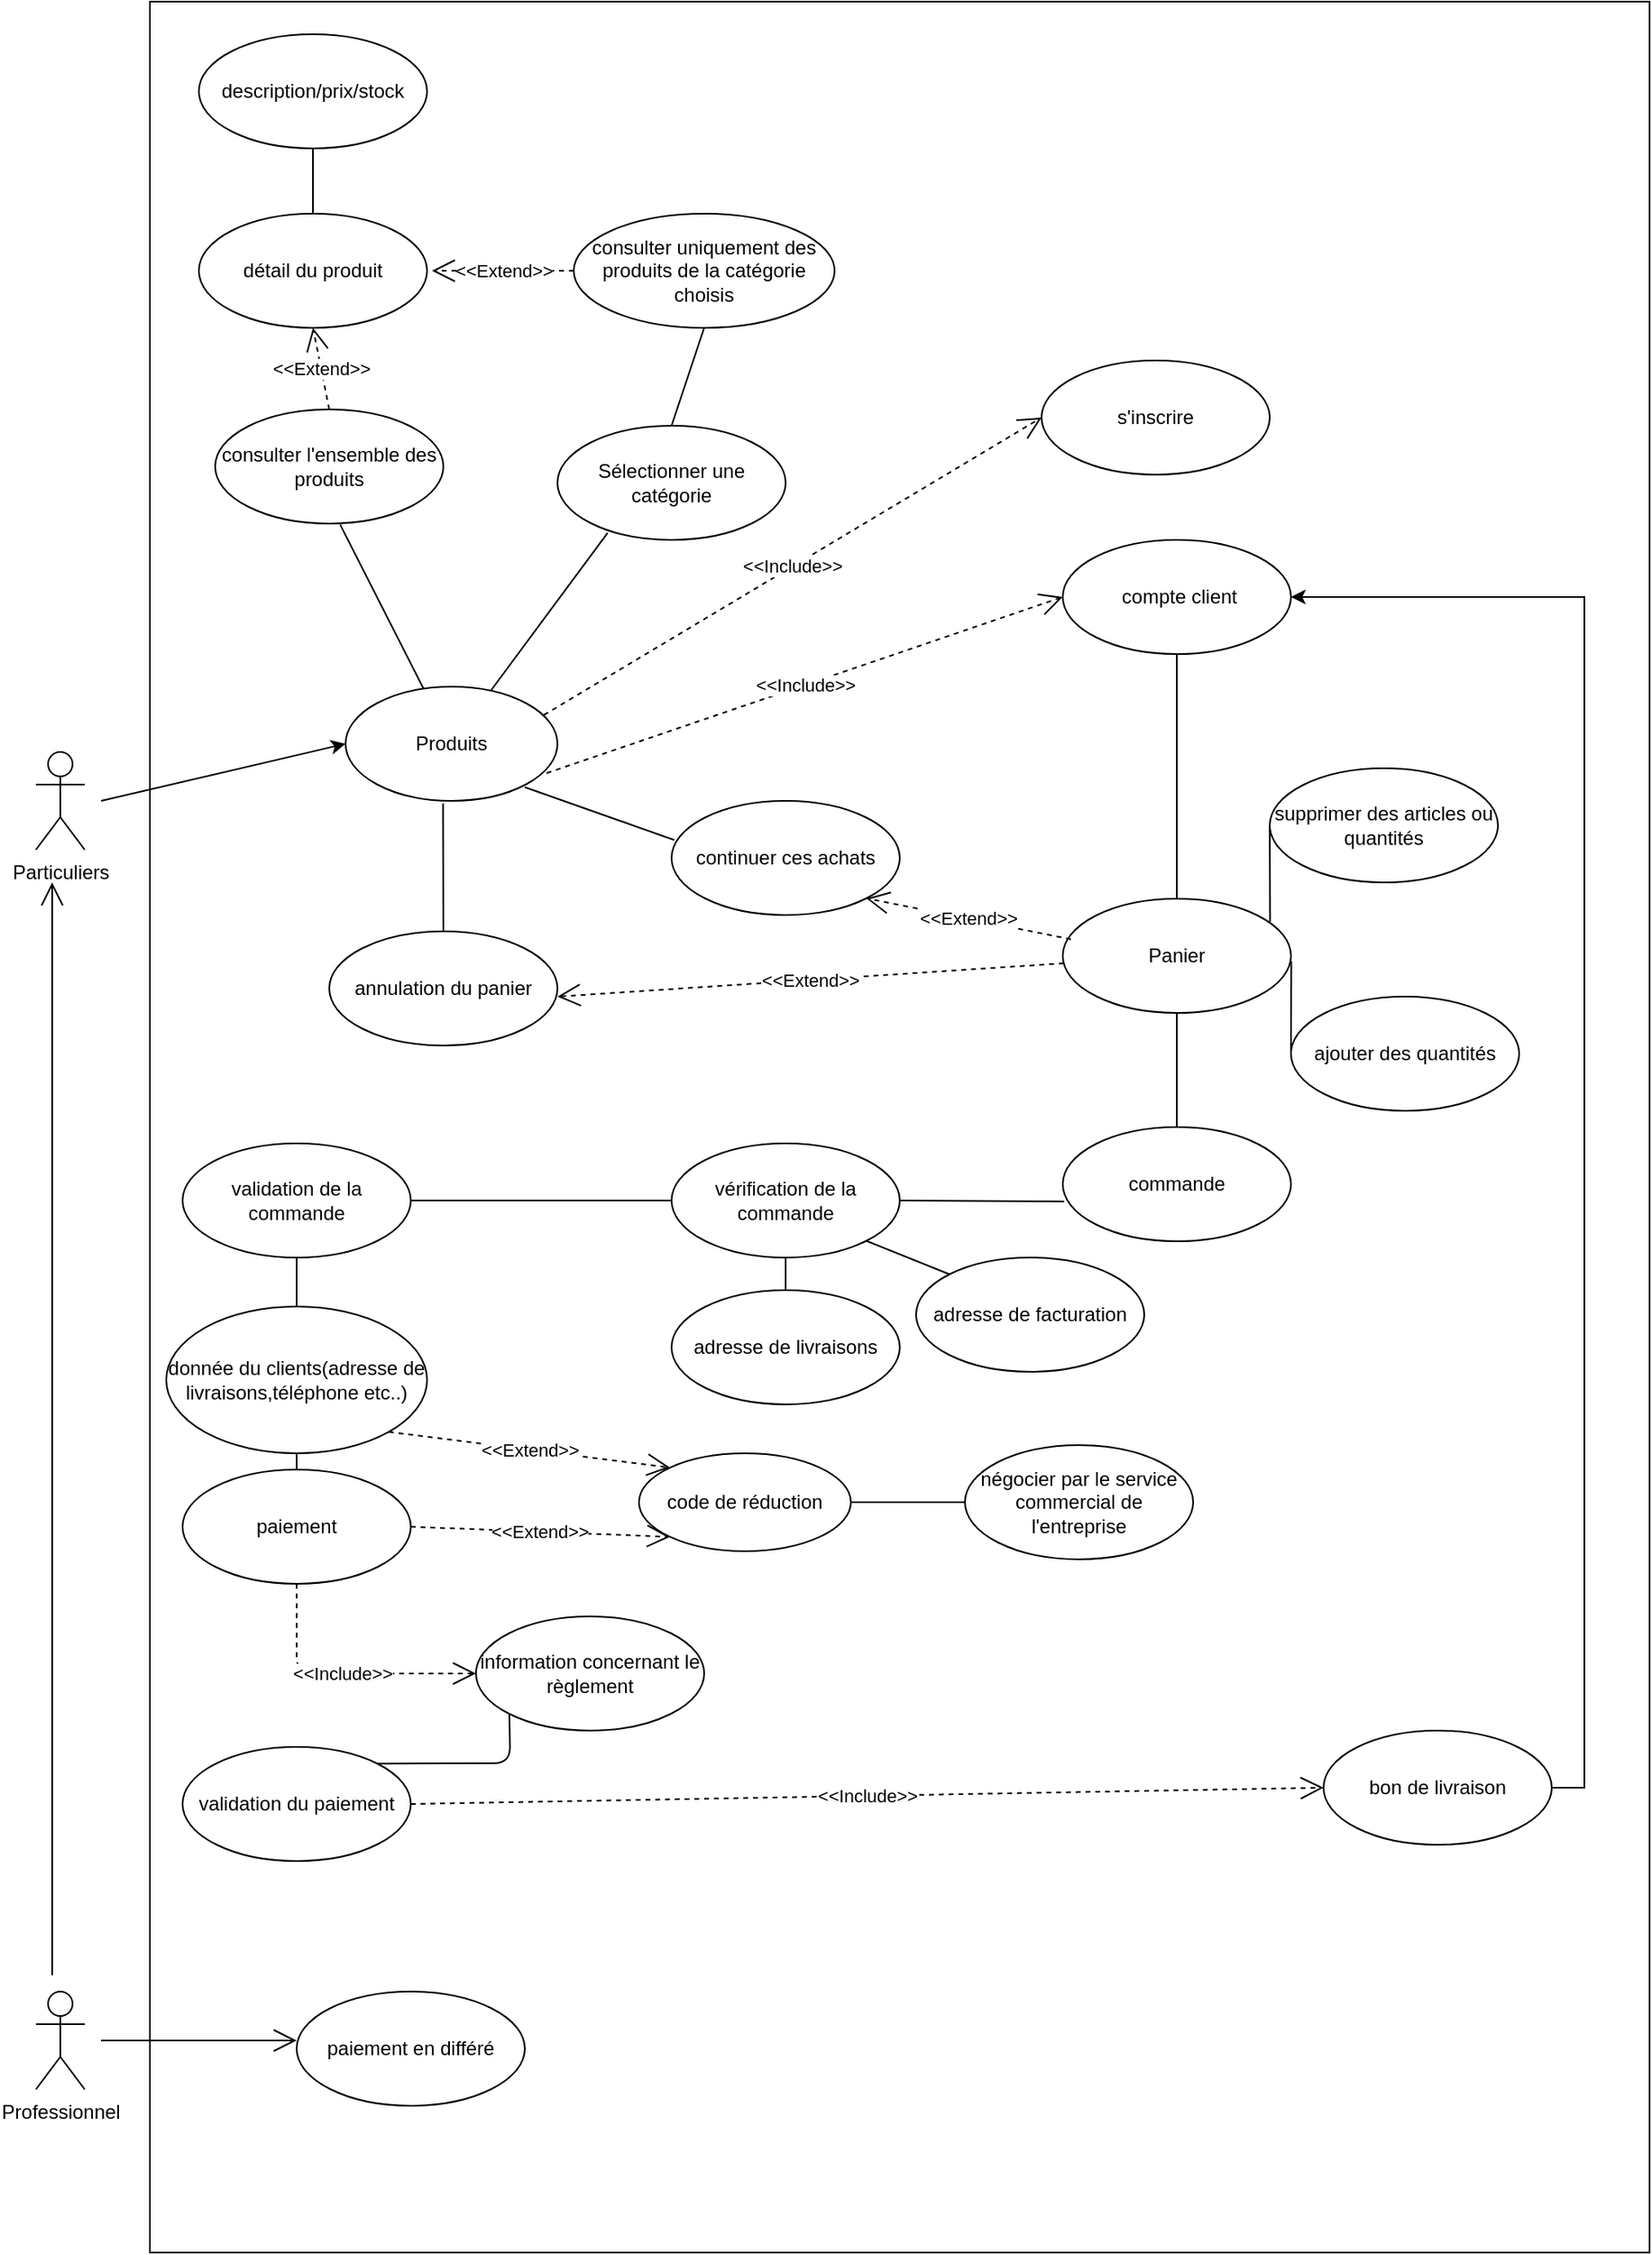 <mxfile version="12.9.10" type="device"><diagram id="ezW3k5cZXOJbxSEIH5pY" name="Page-1"><mxGraphModel dx="2770" dy="2492" grid="1" gridSize="10" guides="1" tooltips="1" connect="1" arrows="1" fold="1" page="1" pageScale="1" pageWidth="827" pageHeight="1169" math="0" shadow="0"><root><mxCell id="0"/><mxCell id="1" parent="0"/><mxCell id="_nfXdeubIaw1lWy6iMiu-1" value="Particuliers" style="shape=umlActor;verticalLabelPosition=bottom;labelBackgroundColor=#ffffff;verticalAlign=top;html=1;" parent="1" vertex="1"><mxGeometry x="70" y="100" width="30" height="60" as="geometry"/></mxCell><mxCell id="_nfXdeubIaw1lWy6iMiu-2" value="" style="html=1;" parent="1" vertex="1"><mxGeometry x="140" y="-360" width="920" height="1380" as="geometry"/></mxCell><mxCell id="_nfXdeubIaw1lWy6iMiu-3" value="Produits" style="ellipse;whiteSpace=wrap;html=1;" parent="1" vertex="1"><mxGeometry x="260" y="60" width="130" height="70" as="geometry"/></mxCell><mxCell id="_nfXdeubIaw1lWy6iMiu-4" value="" style="endArrow=classic;html=1;entryX=0;entryY=0.5;entryDx=0;entryDy=0;" parent="1" target="_nfXdeubIaw1lWy6iMiu-3" edge="1"><mxGeometry width="50" height="50" relative="1" as="geometry"><mxPoint x="110" y="130" as="sourcePoint"/><mxPoint x="160" y="80" as="targetPoint"/></mxGeometry></mxCell><mxCell id="_nfXdeubIaw1lWy6iMiu-6" value="&amp;nbsp;compte client" style="ellipse;whiteSpace=wrap;html=1;" parent="1" vertex="1"><mxGeometry x="700" y="-30" width="140" height="70" as="geometry"/></mxCell><mxCell id="_nfXdeubIaw1lWy6iMiu-7" value="commande" style="ellipse;whiteSpace=wrap;html=1;" parent="1" vertex="1"><mxGeometry x="700" y="330" width="140" height="70" as="geometry"/></mxCell><mxCell id="_nfXdeubIaw1lWy6iMiu-8" value="validation du paiement" style="ellipse;whiteSpace=wrap;html=1;" parent="1" vertex="1"><mxGeometry x="160" y="710" width="140" height="70" as="geometry"/></mxCell><mxCell id="Z5qcwUxOLNzAevDQ0uFx-30" style="edgeStyle=orthogonalEdgeStyle;rounded=0;orthogonalLoop=1;jettySize=auto;html=1;exitX=1;exitY=0.5;exitDx=0;exitDy=0;entryX=1;entryY=0.5;entryDx=0;entryDy=0;" edge="1" parent="1" source="_nfXdeubIaw1lWy6iMiu-9" target="_nfXdeubIaw1lWy6iMiu-6"><mxGeometry relative="1" as="geometry"/></mxCell><mxCell id="_nfXdeubIaw1lWy6iMiu-9" value="bon de livraison" style="ellipse;whiteSpace=wrap;html=1;" parent="1" vertex="1"><mxGeometry x="860" y="700" width="140" height="70" as="geometry"/></mxCell><mxCell id="_nfXdeubIaw1lWy6iMiu-10" value="Panier" style="ellipse;whiteSpace=wrap;html=1;" parent="1" vertex="1"><mxGeometry x="700" y="190" width="140" height="70" as="geometry"/></mxCell><mxCell id="_nfXdeubIaw1lWy6iMiu-12" value="&amp;lt;&amp;lt;Include&amp;gt;&amp;gt;" style="endArrow=open;endSize=12;dashed=1;html=1;exitX=0.949;exitY=0.757;exitDx=0;exitDy=0;exitPerimeter=0;entryX=0;entryY=0.5;entryDx=0;entryDy=0;" parent="1" source="_nfXdeubIaw1lWy6iMiu-3" edge="1" target="_nfXdeubIaw1lWy6iMiu-6"><mxGeometry width="160" relative="1" as="geometry"><mxPoint x="400" y="204.58" as="sourcePoint"/><mxPoint x="560" y="204.58" as="targetPoint"/></mxGeometry></mxCell><mxCell id="_nfXdeubIaw1lWy6iMiu-21" value="s'inscrire" style="ellipse;whiteSpace=wrap;html=1;" parent="1" vertex="1"><mxGeometry x="687" y="-140" width="140" height="70" as="geometry"/></mxCell><mxCell id="_nfXdeubIaw1lWy6iMiu-22" value="&amp;lt;&amp;lt;Include&amp;gt;&amp;gt;" style="endArrow=open;endSize=12;dashed=1;html=1;exitX=0.936;exitY=0.248;exitDx=0;exitDy=0;exitPerimeter=0;entryX=0;entryY=0.5;entryDx=0;entryDy=0;" parent="1" target="_nfXdeubIaw1lWy6iMiu-21" edge="1" source="_nfXdeubIaw1lWy6iMiu-3"><mxGeometry width="160" relative="1" as="geometry"><mxPoint x="383.37" y="118.41" as="sourcePoint"/><mxPoint x="560" y="170.0" as="targetPoint"/></mxGeometry></mxCell><mxCell id="_nfXdeubIaw1lWy6iMiu-24" value="" style="endArrow=none;html=1;entryX=0.5;entryY=0;entryDx=0;entryDy=0;exitX=0.5;exitY=1;exitDx=0;exitDy=0;" parent="1" target="_nfXdeubIaw1lWy6iMiu-10" edge="1" source="_nfXdeubIaw1lWy6iMiu-6"><mxGeometry width="50" height="50" relative="1" as="geometry"><mxPoint x="630" y="240" as="sourcePoint"/><mxPoint x="800" y="240" as="targetPoint"/></mxGeometry></mxCell><mxCell id="_nfXdeubIaw1lWy6iMiu-25" value="" style="endArrow=none;html=1;entryX=0.5;entryY=0;entryDx=0;entryDy=0;exitX=0.5;exitY=1;exitDx=0;exitDy=0;" parent="1" source="Z5qcwUxOLNzAevDQ0uFx-25" target="Z5qcwUxOLNzAevDQ0uFx-27" edge="1"><mxGeometry width="50" height="50" relative="1" as="geometry"><mxPoint x="310" y="370.0" as="sourcePoint"/><mxPoint x="480" y="370.0" as="targetPoint"/></mxGeometry></mxCell><mxCell id="_nfXdeubIaw1lWy6iMiu-26" value="&amp;lt;&amp;lt;Include&amp;gt;&amp;gt;" style="endArrow=open;endSize=12;dashed=1;html=1;exitX=1;exitY=0.5;exitDx=0;exitDy=0;entryX=0;entryY=0.5;entryDx=0;entryDy=0;" parent="1" source="_nfXdeubIaw1lWy6iMiu-8" target="_nfXdeubIaw1lWy6iMiu-9" edge="1"><mxGeometry width="160" relative="1" as="geometry"><mxPoint x="400.0" y="490" as="sourcePoint"/><mxPoint x="576.63" y="541.59" as="targetPoint"/></mxGeometry></mxCell><mxCell id="_nfXdeubIaw1lWy6iMiu-27" value="annulation du panier" style="ellipse;whiteSpace=wrap;html=1;" parent="1" vertex="1"><mxGeometry x="250" y="210" width="140" height="70" as="geometry"/></mxCell><mxCell id="_nfXdeubIaw1lWy6iMiu-30" value="" style="endArrow=none;html=1;exitX=0.46;exitY=1.023;exitDx=0;exitDy=0;exitPerimeter=0;entryX=0.5;entryY=0;entryDx=0;entryDy=0;" parent="1" source="_nfXdeubIaw1lWy6iMiu-3" target="_nfXdeubIaw1lWy6iMiu-27" edge="1"><mxGeometry width="50" height="50" relative="1" as="geometry"><mxPoint x="335" y="180" as="sourcePoint"/><mxPoint x="340" y="200" as="targetPoint"/></mxGeometry></mxCell><mxCell id="Z5qcwUxOLNzAevDQ0uFx-1" value="&amp;lt;&amp;lt;Extend&amp;gt;&amp;gt;" style="endArrow=open;endSize=12;dashed=1;html=1;entryX=0.5;entryY=1;entryDx=0;entryDy=0;" edge="1" parent="1" source="_nfXdeubIaw1lWy6iMiu-10"><mxGeometry width="160" relative="1" as="geometry"><mxPoint x="390" y="320" as="sourcePoint"/><mxPoint x="390" y="250" as="targetPoint"/></mxGeometry></mxCell><mxCell id="Z5qcwUxOLNzAevDQ0uFx-2" value="Professionnel" style="shape=umlActor;verticalLabelPosition=bottom;labelBackgroundColor=#ffffff;verticalAlign=top;html=1;outlineConnect=0;" vertex="1" parent="1"><mxGeometry x="70" y="860" width="30" height="60" as="geometry"/></mxCell><mxCell id="Z5qcwUxOLNzAevDQ0uFx-7" value="consulter l'ensemble des produits" style="ellipse;whiteSpace=wrap;html=1;" vertex="1" parent="1"><mxGeometry x="180" y="-110" width="140" height="70" as="geometry"/></mxCell><mxCell id="Z5qcwUxOLNzAevDQ0uFx-8" value="Sélectionner une catégorie" style="ellipse;whiteSpace=wrap;html=1;" vertex="1" parent="1"><mxGeometry x="390" y="-100" width="140" height="70" as="geometry"/></mxCell><mxCell id="Z5qcwUxOLNzAevDQ0uFx-9" value="" style="endArrow=none;html=1;exitX=0.548;exitY=1.01;exitDx=0;exitDy=0;exitPerimeter=0;" edge="1" parent="1" source="Z5qcwUxOLNzAevDQ0uFx-7" target="_nfXdeubIaw1lWy6iMiu-3"><mxGeometry width="50" height="50" relative="1" as="geometry"><mxPoint x="250.0" y="10.0" as="sourcePoint"/><mxPoint x="250.2" y="48.39" as="targetPoint"/></mxGeometry></mxCell><mxCell id="Z5qcwUxOLNzAevDQ0uFx-10" value="" style="endArrow=none;html=1;exitX=0.22;exitY=0.938;exitDx=0;exitDy=0;exitPerimeter=0;" edge="1" parent="1" source="Z5qcwUxOLNzAevDQ0uFx-8" target="_nfXdeubIaw1lWy6iMiu-3"><mxGeometry width="50" height="50" relative="1" as="geometry"><mxPoint x="400.0" y="10.0" as="sourcePoint"/><mxPoint x="400.2" y="48.39" as="targetPoint"/></mxGeometry></mxCell><mxCell id="Z5qcwUxOLNzAevDQ0uFx-11" value="supprimer des articles ou quantités" style="ellipse;whiteSpace=wrap;html=1;" vertex="1" parent="1"><mxGeometry x="827" y="110" width="140" height="70" as="geometry"/></mxCell><mxCell id="Z5qcwUxOLNzAevDQ0uFx-12" value="continuer ces achats" style="ellipse;whiteSpace=wrap;html=1;" vertex="1" parent="1"><mxGeometry x="460" y="130" width="140" height="70" as="geometry"/></mxCell><mxCell id="Z5qcwUxOLNzAevDQ0uFx-13" value="ajouter des quantités" style="ellipse;whiteSpace=wrap;html=1;" vertex="1" parent="1"><mxGeometry x="840" y="250" width="140" height="70" as="geometry"/></mxCell><mxCell id="Z5qcwUxOLNzAevDQ0uFx-14" value="&amp;lt;&amp;lt;Extend&amp;gt;&amp;gt;" style="endArrow=open;endSize=12;dashed=1;html=1;entryX=1;entryY=1;entryDx=0;entryDy=0;exitX=0.036;exitY=0.355;exitDx=0;exitDy=0;exitPerimeter=0;" edge="1" parent="1" source="_nfXdeubIaw1lWy6iMiu-10" target="Z5qcwUxOLNzAevDQ0uFx-12"><mxGeometry width="160" relative="1" as="geometry"><mxPoint x="570.066" y="220.0" as="sourcePoint"/><mxPoint x="410" y="223.48" as="targetPoint"/></mxGeometry></mxCell><mxCell id="Z5qcwUxOLNzAevDQ0uFx-16" value="" style="endArrow=none;html=1;exitX=0.46;exitY=1.023;exitDx=0;exitDy=0;exitPerimeter=0;entryX=0.012;entryY=0.343;entryDx=0;entryDy=0;entryPerimeter=0;" edge="1" parent="1" target="Z5qcwUxOLNzAevDQ0uFx-12"><mxGeometry width="50" height="50" relative="1" as="geometry"><mxPoint x="370.0" y="121.61" as="sourcePoint"/><mxPoint x="370.2" y="200" as="targetPoint"/></mxGeometry></mxCell><mxCell id="Z5qcwUxOLNzAevDQ0uFx-17" value="" style="endArrow=none;html=1;exitX=0;exitY=0.5;exitDx=0;exitDy=0;entryX=0.5;entryY=0;entryDx=0;entryDy=0;" edge="1" parent="1" source="Z5qcwUxOLNzAevDQ0uFx-13"><mxGeometry width="50" height="50" relative="1" as="geometry"><mxPoint x="840" y="150.0" as="sourcePoint"/><mxPoint x="840.2" y="228.39" as="targetPoint"/></mxGeometry></mxCell><mxCell id="Z5qcwUxOLNzAevDQ0uFx-18" value="" style="endArrow=none;html=1;exitX=0;exitY=0.5;exitDx=0;exitDy=0;entryX=0.5;entryY=0;entryDx=0;entryDy=0;" edge="1" parent="1" source="Z5qcwUxOLNzAevDQ0uFx-11"><mxGeometry width="50" height="50" relative="1" as="geometry"><mxPoint x="827" y="125.81" as="sourcePoint"/><mxPoint x="827.2" y="204.2" as="targetPoint"/></mxGeometry></mxCell><mxCell id="Z5qcwUxOLNzAevDQ0uFx-19" value="" style="endArrow=open;endFill=1;endSize=12;html=1;" edge="1" parent="1"><mxGeometry width="160" relative="1" as="geometry"><mxPoint x="80" y="850" as="sourcePoint"/><mxPoint x="80" y="180" as="targetPoint"/></mxGeometry></mxCell><mxCell id="Z5qcwUxOLNzAevDQ0uFx-20" value="validation de la commande" style="ellipse;whiteSpace=wrap;html=1;" vertex="1" parent="1"><mxGeometry x="160" y="340" width="140" height="70" as="geometry"/></mxCell><mxCell id="Z5qcwUxOLNzAevDQ0uFx-21" value="vérification de la commande" style="ellipse;whiteSpace=wrap;html=1;" vertex="1" parent="1"><mxGeometry x="460" y="340" width="140" height="70" as="geometry"/></mxCell><mxCell id="Z5qcwUxOLNzAevDQ0uFx-22" value="" style="endArrow=none;html=1;entryX=1;entryY=0.5;entryDx=0;entryDy=0;exitX=0.006;exitY=0.652;exitDx=0;exitDy=0;exitPerimeter=0;" edge="1" parent="1" source="_nfXdeubIaw1lWy6iMiu-7" target="Z5qcwUxOLNzAevDQ0uFx-21"><mxGeometry width="50" height="50" relative="1" as="geometry"><mxPoint x="250" y="400" as="sourcePoint"/><mxPoint x="310.82" y="710.49" as="targetPoint"/></mxGeometry></mxCell><mxCell id="Z5qcwUxOLNzAevDQ0uFx-23" value="" style="endArrow=none;html=1;entryX=0.5;entryY=1;entryDx=0;entryDy=0;exitX=0.5;exitY=0;exitDx=0;exitDy=0;" edge="1" parent="1" source="_nfXdeubIaw1lWy6iMiu-7" target="_nfXdeubIaw1lWy6iMiu-10"><mxGeometry width="50" height="50" relative="1" as="geometry"><mxPoint x="720.84" y="385.64" as="sourcePoint"/><mxPoint x="610" y="385" as="targetPoint"/></mxGeometry></mxCell><mxCell id="Z5qcwUxOLNzAevDQ0uFx-24" value="" style="endArrow=none;html=1;entryX=1;entryY=0.5;entryDx=0;entryDy=0;exitX=0;exitY=0.5;exitDx=0;exitDy=0;" edge="1" parent="1" source="Z5qcwUxOLNzAevDQ0uFx-21" target="Z5qcwUxOLNzAevDQ0uFx-20"><mxGeometry width="50" height="50" relative="1" as="geometry"><mxPoint x="470.84" y="375.22" as="sourcePoint"/><mxPoint x="360" y="374.58" as="targetPoint"/></mxGeometry></mxCell><mxCell id="Z5qcwUxOLNzAevDQ0uFx-25" value="donnée du clients(adresse de livraisons,téléphone etc..)" style="ellipse;whiteSpace=wrap;html=1;" vertex="1" parent="1"><mxGeometry x="150" y="440" width="160" height="90" as="geometry"/></mxCell><mxCell id="Z5qcwUxOLNzAevDQ0uFx-26" value="" style="endArrow=none;html=1;entryX=0.5;entryY=0;entryDx=0;entryDy=0;exitX=0.5;exitY=1;exitDx=0;exitDy=0;" edge="1" parent="1" source="Z5qcwUxOLNzAevDQ0uFx-20" target="Z5qcwUxOLNzAevDQ0uFx-25"><mxGeometry width="50" height="50" relative="1" as="geometry"><mxPoint x="290" y="410" as="sourcePoint"/><mxPoint x="300.82" y="700.49" as="targetPoint"/></mxGeometry></mxCell><mxCell id="Z5qcwUxOLNzAevDQ0uFx-27" value="paiement" style="ellipse;whiteSpace=wrap;html=1;" vertex="1" parent="1"><mxGeometry x="160" y="540" width="140" height="70" as="geometry"/></mxCell><mxCell id="Z5qcwUxOLNzAevDQ0uFx-31" value="consulter uniquement des produits de la catégorie choisis" style="ellipse;whiteSpace=wrap;html=1;" vertex="1" parent="1"><mxGeometry x="400" y="-230" width="160" height="70" as="geometry"/></mxCell><mxCell id="Z5qcwUxOLNzAevDQ0uFx-32" value="" style="endArrow=none;html=1;exitX=0.5;exitY=1;exitDx=0;exitDy=0;entryX=0.5;entryY=0;entryDx=0;entryDy=0;" edge="1" parent="1" source="Z5qcwUxOLNzAevDQ0uFx-31" target="Z5qcwUxOLNzAevDQ0uFx-8"><mxGeometry width="50" height="50" relative="1" as="geometry"><mxPoint x="291.11" y="-160.0" as="sourcePoint"/><mxPoint x="369.996" y="-76.917" as="targetPoint"/></mxGeometry></mxCell><mxCell id="Z5qcwUxOLNzAevDQ0uFx-33" value="détail du produit" style="ellipse;whiteSpace=wrap;html=1;" vertex="1" parent="1"><mxGeometry x="170" y="-230" width="140" height="70" as="geometry"/></mxCell><mxCell id="Z5qcwUxOLNzAevDQ0uFx-34" value="&amp;lt;&amp;lt;Extend&amp;gt;&amp;gt;" style="endArrow=open;endSize=12;dashed=1;html=1;exitX=0;exitY=0.5;exitDx=0;exitDy=0;" edge="1" parent="1" source="Z5qcwUxOLNzAevDQ0uFx-31"><mxGeometry width="160" relative="1" as="geometry"><mxPoint x="382.77" y="-182.45" as="sourcePoint"/><mxPoint x="313" y="-195" as="targetPoint"/></mxGeometry></mxCell><mxCell id="Z5qcwUxOLNzAevDQ0uFx-35" value="&amp;lt;&amp;lt;Extend&amp;gt;&amp;gt;" style="endArrow=open;endSize=12;dashed=1;html=1;entryX=0.5;entryY=1;entryDx=0;entryDy=0;exitX=0.5;exitY=0;exitDx=0;exitDy=0;" edge="1" parent="1" source="Z5qcwUxOLNzAevDQ0uFx-7" target="Z5qcwUxOLNzAevDQ0uFx-33"><mxGeometry width="160" relative="1" as="geometry"><mxPoint x="370.0" y="-114.9" as="sourcePoint"/><mxPoint x="244.457" y="-140.001" as="targetPoint"/></mxGeometry></mxCell><mxCell id="Z5qcwUxOLNzAevDQ0uFx-36" value="description/prix/stock" style="ellipse;whiteSpace=wrap;html=1;" vertex="1" parent="1"><mxGeometry x="170" y="-340" width="140" height="70" as="geometry"/></mxCell><mxCell id="Z5qcwUxOLNzAevDQ0uFx-37" value="" style="endArrow=none;html=1;exitX=0.5;exitY=1;exitDx=0;exitDy=0;entryX=0.5;entryY=0;entryDx=0;entryDy=0;" edge="1" parent="1" source="Z5qcwUxOLNzAevDQ0uFx-36" target="Z5qcwUxOLNzAevDQ0uFx-33"><mxGeometry width="50" height="50" relative="1" as="geometry"><mxPoint x="490" y="-150" as="sourcePoint"/><mxPoint x="470" y="-90" as="targetPoint"/></mxGeometry></mxCell><mxCell id="Z5qcwUxOLNzAevDQ0uFx-39" value="" style="endArrow=open;endFill=1;endSize=12;html=1;" edge="1" parent="1"><mxGeometry width="160" relative="1" as="geometry"><mxPoint x="110" y="890" as="sourcePoint"/><mxPoint x="230" y="890" as="targetPoint"/></mxGeometry></mxCell><mxCell id="Z5qcwUxOLNzAevDQ0uFx-40" value="paiement en différé" style="ellipse;whiteSpace=wrap;html=1;" vertex="1" parent="1"><mxGeometry x="230" y="860" width="140" height="70" as="geometry"/></mxCell><mxCell id="Z5qcwUxOLNzAevDQ0uFx-41" value="adresse de facturation" style="ellipse;whiteSpace=wrap;html=1;" vertex="1" parent="1"><mxGeometry x="610" y="410" width="140" height="70" as="geometry"/></mxCell><mxCell id="Z5qcwUxOLNzAevDQ0uFx-42" value="adresse de livraisons" style="ellipse;whiteSpace=wrap;html=1;" vertex="1" parent="1"><mxGeometry x="460" y="430" width="140" height="70" as="geometry"/></mxCell><mxCell id="Z5qcwUxOLNzAevDQ0uFx-43" value="" style="endArrow=none;html=1;entryX=0.5;entryY=0;entryDx=0;entryDy=0;exitX=0.5;exitY=1;exitDx=0;exitDy=0;" edge="1" parent="1" source="Z5qcwUxOLNzAevDQ0uFx-21" target="Z5qcwUxOLNzAevDQ0uFx-42"><mxGeometry width="50" height="50" relative="1" as="geometry"><mxPoint x="550" y="530" as="sourcePoint"/><mxPoint x="550" y="580" as="targetPoint"/></mxGeometry></mxCell><mxCell id="Z5qcwUxOLNzAevDQ0uFx-44" value="" style="endArrow=none;html=1;exitX=1;exitY=1;exitDx=0;exitDy=0;entryX=0;entryY=0;entryDx=0;entryDy=0;" edge="1" parent="1" source="Z5qcwUxOLNzAevDQ0uFx-21" target="Z5qcwUxOLNzAevDQ0uFx-41"><mxGeometry width="50" height="50" relative="1" as="geometry"><mxPoint x="560" y="500" as="sourcePoint"/><mxPoint x="550" y="500" as="targetPoint"/></mxGeometry></mxCell><mxCell id="Z5qcwUxOLNzAevDQ0uFx-46" value="code de réduction" style="ellipse;whiteSpace=wrap;html=1;" vertex="1" parent="1"><mxGeometry x="440" y="530" width="130" height="60" as="geometry"/></mxCell><mxCell id="Z5qcwUxOLNzAevDQ0uFx-47" value="&amp;lt;&amp;lt;Extend&amp;gt;&amp;gt;" style="endArrow=open;endSize=12;dashed=1;html=1;entryX=0;entryY=0;entryDx=0;entryDy=0;exitX=1;exitY=1;exitDx=0;exitDy=0;" edge="1" parent="1" source="Z5qcwUxOLNzAevDQ0uFx-25" target="Z5qcwUxOLNzAevDQ0uFx-46"><mxGeometry width="160" relative="1" as="geometry"><mxPoint x="450.0" y="515.1" as="sourcePoint"/><mxPoint x="324.457" y="489.999" as="targetPoint"/></mxGeometry></mxCell><mxCell id="Z5qcwUxOLNzAevDQ0uFx-48" value="&amp;lt;&amp;lt;Extend&amp;gt;&amp;gt;" style="endArrow=open;endSize=12;dashed=1;html=1;entryX=0;entryY=1;entryDx=0;entryDy=0;exitX=1;exitY=0.5;exitDx=0;exitDy=0;" edge="1" parent="1" source="Z5qcwUxOLNzAevDQ0uFx-27" target="Z5qcwUxOLNzAevDQ0uFx-46"><mxGeometry width="160" relative="1" as="geometry"><mxPoint x="296.569" y="526.82" as="sourcePoint"/><mxPoint x="349.038" y="548.787" as="targetPoint"/></mxGeometry></mxCell><mxCell id="Z5qcwUxOLNzAevDQ0uFx-49" value="négocier par le service commercial de l'entreprise" style="ellipse;whiteSpace=wrap;html=1;" vertex="1" parent="1"><mxGeometry x="640" y="525" width="140" height="70" as="geometry"/></mxCell><mxCell id="Z5qcwUxOLNzAevDQ0uFx-50" value="" style="endArrow=none;html=1;entryX=0;entryY=0.5;entryDx=0;entryDy=0;exitX=1;exitY=0.5;exitDx=0;exitDy=0;" edge="1" parent="1" source="Z5qcwUxOLNzAevDQ0uFx-46" target="Z5qcwUxOLNzAevDQ0uFx-49"><mxGeometry width="50" height="50" relative="1" as="geometry"><mxPoint x="240" y="720" as="sourcePoint"/><mxPoint x="240" y="660" as="targetPoint"/></mxGeometry></mxCell><mxCell id="Z5qcwUxOLNzAevDQ0uFx-51" value="information concernant le règlement" style="ellipse;whiteSpace=wrap;html=1;" vertex="1" parent="1"><mxGeometry x="340" y="630" width="140" height="70" as="geometry"/></mxCell><mxCell id="Z5qcwUxOLNzAevDQ0uFx-55" value="" style="endArrow=none;html=1;entryX=0;entryY=1;entryDx=0;entryDy=0;exitX=1;exitY=0;exitDx=0;exitDy=0;" edge="1" parent="1" source="_nfXdeubIaw1lWy6iMiu-8" target="Z5qcwUxOLNzAevDQ0uFx-51"><mxGeometry width="50" height="50" relative="1" as="geometry"><mxPoint x="279.58" y="744.82" as="sourcePoint"/><mxPoint x="360.42" y="700" as="targetPoint"/><Array as="points"><mxPoint x="361" y="720"/></Array></mxGeometry></mxCell><mxCell id="Z5qcwUxOLNzAevDQ0uFx-56" value="&amp;lt;&amp;lt;Include&amp;gt;&amp;gt;" style="endArrow=open;endSize=12;dashed=1;html=1;exitX=0.5;exitY=1;exitDx=0;exitDy=0;entryX=0;entryY=0.5;entryDx=0;entryDy=0;" edge="1" parent="1" source="Z5qcwUxOLNzAevDQ0uFx-27" target="Z5qcwUxOLNzAevDQ0uFx-51"><mxGeometry width="160" relative="1" as="geometry"><mxPoint x="161.69" y="687.99" as="sourcePoint"/><mxPoint x="478.32" y="580" as="targetPoint"/><Array as="points"><mxPoint x="230" y="665"/></Array></mxGeometry></mxCell></root></mxGraphModel></diagram></mxfile>